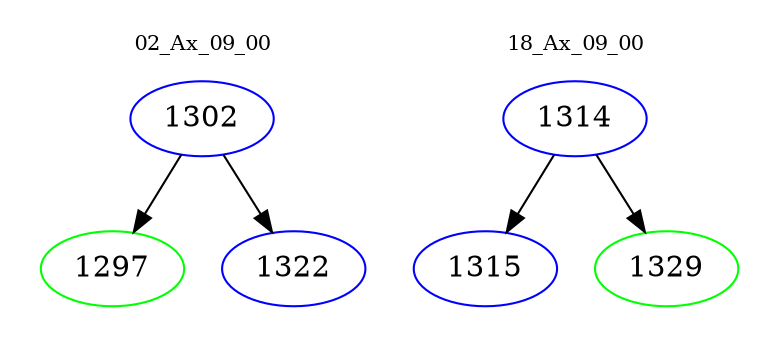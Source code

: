 digraph{
subgraph cluster_0 {
color = white
label = "02_Ax_09_00";
fontsize=10;
T0_1302 [label="1302", color="blue"]
T0_1302 -> T0_1297 [color="black"]
T0_1297 [label="1297", color="green"]
T0_1302 -> T0_1322 [color="black"]
T0_1322 [label="1322", color="blue"]
}
subgraph cluster_1 {
color = white
label = "18_Ax_09_00";
fontsize=10;
T1_1314 [label="1314", color="blue"]
T1_1314 -> T1_1315 [color="black"]
T1_1315 [label="1315", color="blue"]
T1_1314 -> T1_1329 [color="black"]
T1_1329 [label="1329", color="green"]
}
}
